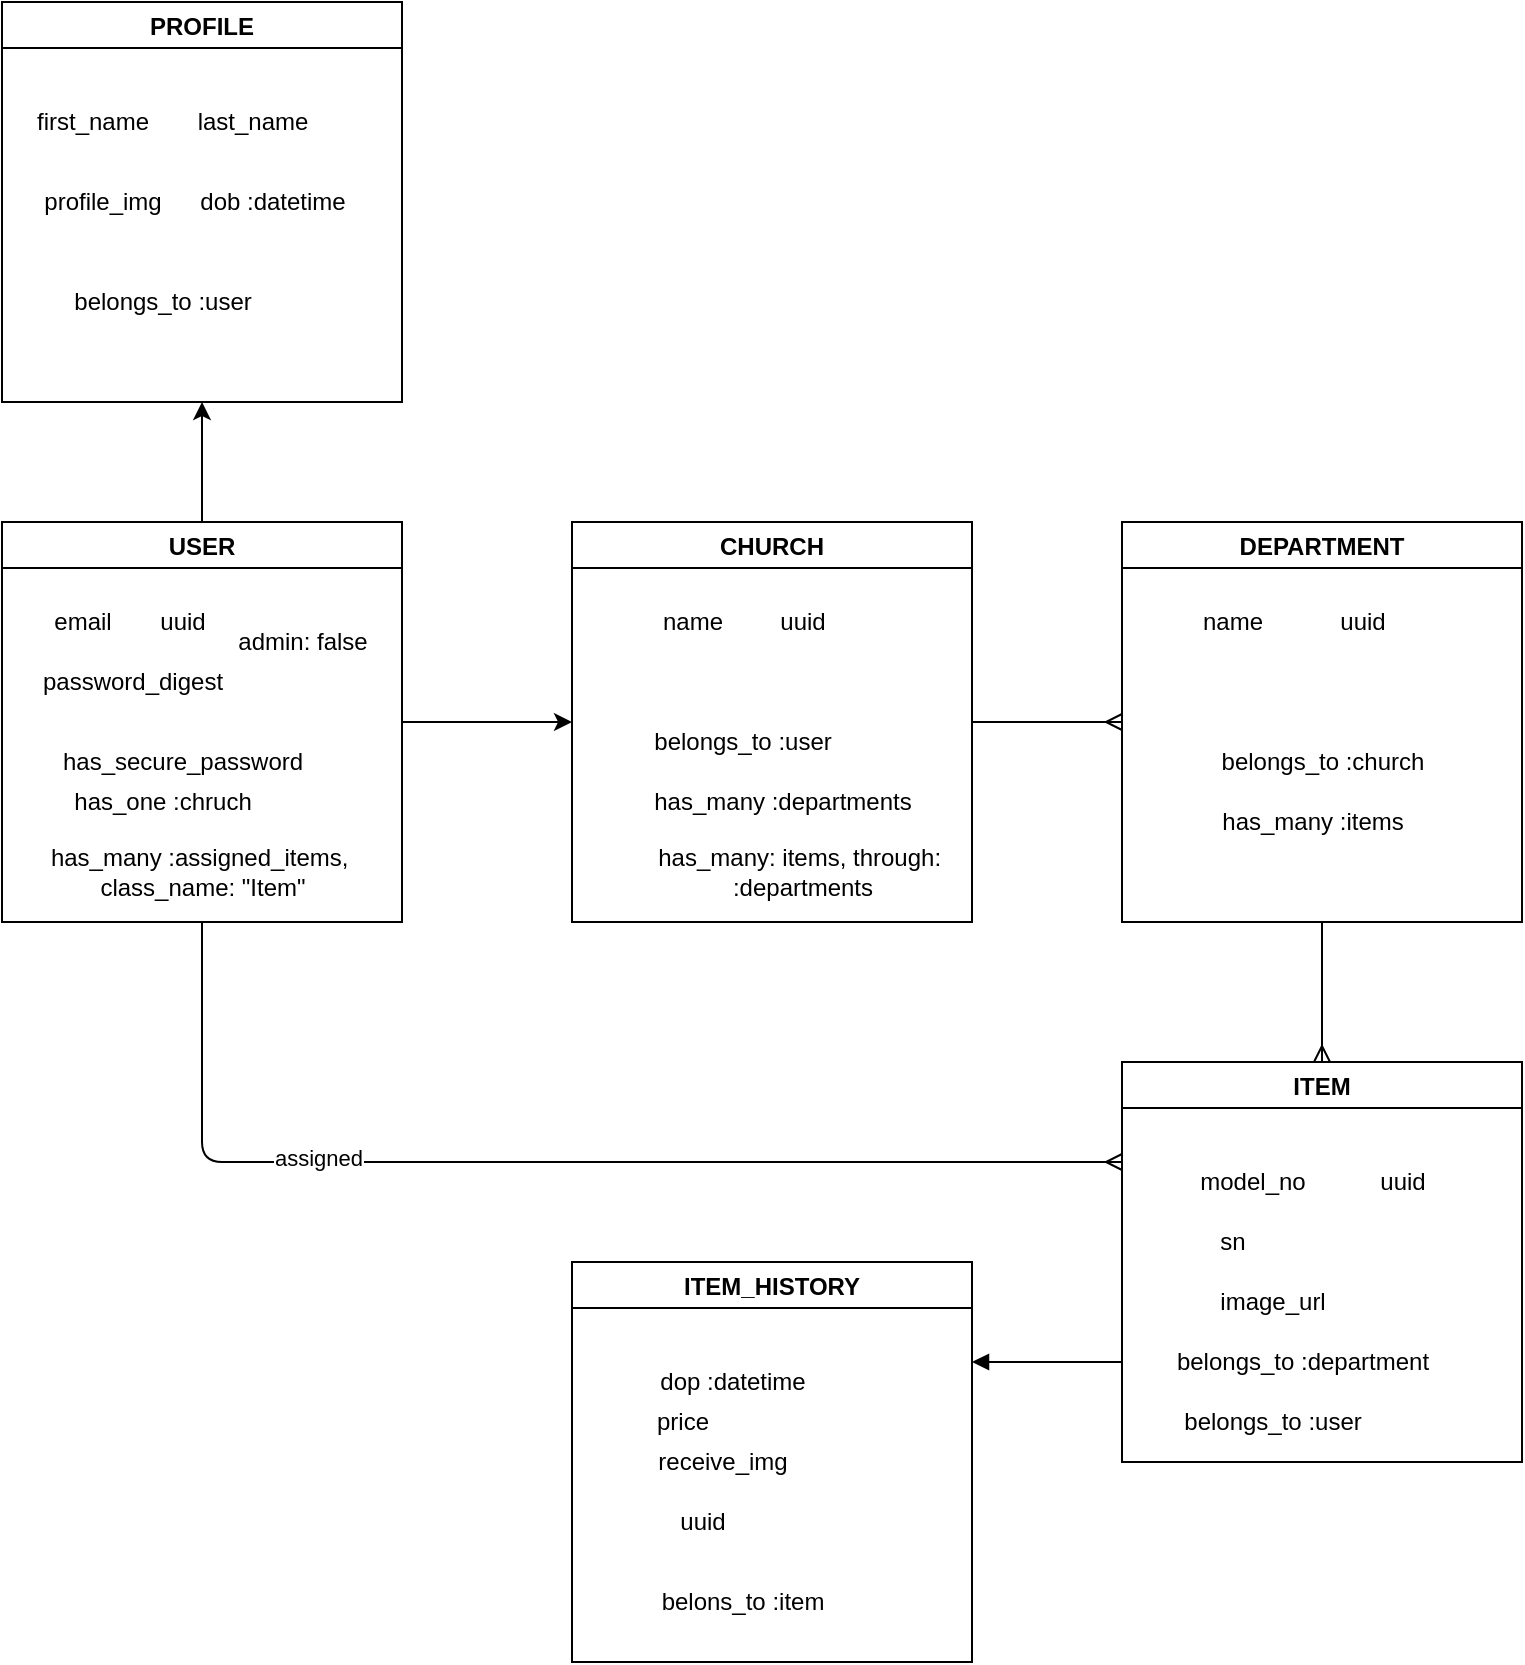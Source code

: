 <mxfile>
    <diagram id="hichByLxfxEbxuHL5GsQ" name="Page-1">
        <mxGraphModel dx="1080" dy="461" grid="1" gridSize="10" guides="1" tooltips="1" connect="1" arrows="1" fold="1" page="1" pageScale="1" pageWidth="850" pageHeight="1100" math="0" shadow="0">
            <root>
                <mxCell id="0"/>
                <mxCell id="1" parent="0"/>
                <mxCell id="15" style="edgeStyle=none;html=1;exitX=1;exitY=0.5;exitDx=0;exitDy=0;entryX=0;entryY=0.5;entryDx=0;entryDy=0;" parent="1" source="2" target="3" edge="1">
                    <mxGeometry relative="1" as="geometry"/>
                </mxCell>
                <mxCell id="18" style="edgeStyle=none;html=1;entryX=0;entryY=0.25;entryDx=0;entryDy=0;endArrow=ERmany;endFill=0;exitX=0.5;exitY=1;exitDx=0;exitDy=0;" parent="1" source="2" target="5" edge="1">
                    <mxGeometry relative="1" as="geometry">
                        <Array as="points">
                            <mxPoint x="140" y="640"/>
                        </Array>
                    </mxGeometry>
                </mxCell>
                <mxCell id="19" value="assigned" style="edgeLabel;html=1;align=center;verticalAlign=middle;resizable=0;points=[];" parent="18" vertex="1" connectable="0">
                    <mxGeometry x="-0.387" y="2" relative="1" as="geometry">
                        <mxPoint as="offset"/>
                    </mxGeometry>
                </mxCell>
                <mxCell id="52" style="edgeStyle=none;html=1;entryX=0.5;entryY=1;entryDx=0;entryDy=0;" parent="1" source="2" target="44" edge="1">
                    <mxGeometry relative="1" as="geometry"/>
                </mxCell>
                <mxCell id="2" value="USER" style="swimlane;" parent="1" vertex="1">
                    <mxGeometry x="40" y="320" width="200" height="200" as="geometry"/>
                </mxCell>
                <mxCell id="7" value="email" style="text;html=1;align=center;verticalAlign=middle;resizable=0;points=[];autosize=1;strokeColor=none;fillColor=none;" parent="2" vertex="1">
                    <mxGeometry x="20" y="40" width="40" height="20" as="geometry"/>
                </mxCell>
                <mxCell id="8" value="has_secure_password" style="text;html=1;align=center;verticalAlign=middle;resizable=0;points=[];autosize=1;strokeColor=none;fillColor=none;" parent="2" vertex="1">
                    <mxGeometry x="20" y="110" width="140" height="20" as="geometry"/>
                </mxCell>
                <mxCell id="9" value="admin: false" style="text;html=1;align=center;verticalAlign=middle;resizable=0;points=[];autosize=1;strokeColor=none;fillColor=none;" parent="2" vertex="1">
                    <mxGeometry x="110" y="50" width="80" height="20" as="geometry"/>
                </mxCell>
                <mxCell id="10" value="uuid" style="text;html=1;align=center;verticalAlign=middle;resizable=0;points=[];autosize=1;strokeColor=none;fillColor=none;" parent="2" vertex="1">
                    <mxGeometry x="70" y="40" width="40" height="20" as="geometry"/>
                </mxCell>
                <mxCell id="11" value="has_one :chruch" style="text;html=1;align=center;verticalAlign=middle;resizable=0;points=[];autosize=1;strokeColor=none;fillColor=none;" parent="2" vertex="1">
                    <mxGeometry x="30" y="130" width="100" height="20" as="geometry"/>
                </mxCell>
                <mxCell id="12" value="has_many :assigned_items,&amp;nbsp;&lt;br&gt;class_name: &quot;Item&quot;" style="text;html=1;align=center;verticalAlign=middle;resizable=0;points=[];autosize=1;strokeColor=none;fillColor=none;" parent="2" vertex="1">
                    <mxGeometry x="15" y="160" width="170" height="30" as="geometry"/>
                </mxCell>
                <mxCell id="43" value="password_digest" style="text;html=1;align=center;verticalAlign=middle;resizable=0;points=[];autosize=1;strokeColor=none;fillColor=none;" parent="2" vertex="1">
                    <mxGeometry x="10" y="70" width="110" height="20" as="geometry"/>
                </mxCell>
                <mxCell id="16" style="edgeStyle=none;html=1;exitX=1;exitY=0.5;exitDx=0;exitDy=0;entryX=0;entryY=0.5;entryDx=0;entryDy=0;endArrow=ERmany;endFill=0;" parent="1" source="3" target="4" edge="1">
                    <mxGeometry relative="1" as="geometry"/>
                </mxCell>
                <mxCell id="3" value="CHURCH" style="swimlane;" parent="1" vertex="1">
                    <mxGeometry x="325" y="320" width="200" height="200" as="geometry"/>
                </mxCell>
                <mxCell id="20" value="name" style="text;html=1;align=center;verticalAlign=middle;resizable=0;points=[];autosize=1;strokeColor=none;fillColor=none;" parent="3" vertex="1">
                    <mxGeometry x="35" y="40" width="50" height="20" as="geometry"/>
                </mxCell>
                <mxCell id="21" value="belongs_to :user" style="text;html=1;align=center;verticalAlign=middle;resizable=0;points=[];autosize=1;strokeColor=none;fillColor=none;" parent="3" vertex="1">
                    <mxGeometry x="35" y="100" width="100" height="20" as="geometry"/>
                </mxCell>
                <mxCell id="22" value="has_many :departments" style="text;html=1;align=center;verticalAlign=middle;resizable=0;points=[];autosize=1;strokeColor=none;fillColor=none;" parent="3" vertex="1">
                    <mxGeometry x="35" y="130" width="140" height="20" as="geometry"/>
                </mxCell>
                <mxCell id="23" value="has_many: items, through:&amp;nbsp;&lt;br&gt;:departments" style="text;html=1;align=center;verticalAlign=middle;resizable=0;points=[];autosize=1;strokeColor=none;fillColor=none;" parent="3" vertex="1">
                    <mxGeometry x="35" y="160" width="160" height="30" as="geometry"/>
                </mxCell>
                <mxCell id="17" style="edgeStyle=none;html=1;exitX=0.5;exitY=1;exitDx=0;exitDy=0;entryX=0.5;entryY=0;entryDx=0;entryDy=0;endArrow=ERmany;endFill=0;" parent="1" source="4" target="5" edge="1">
                    <mxGeometry relative="1" as="geometry"/>
                </mxCell>
                <mxCell id="4" value="DEPARTMENT" style="swimlane;" parent="1" vertex="1">
                    <mxGeometry x="600" y="320" width="200" height="200" as="geometry"/>
                </mxCell>
                <mxCell id="24" value="name" style="text;html=1;align=center;verticalAlign=middle;resizable=0;points=[];autosize=1;strokeColor=none;fillColor=none;" parent="4" vertex="1">
                    <mxGeometry x="30" y="40" width="50" height="20" as="geometry"/>
                </mxCell>
                <mxCell id="25" value="has_many :items" style="text;html=1;align=center;verticalAlign=middle;resizable=0;points=[];autosize=1;strokeColor=none;fillColor=none;" parent="4" vertex="1">
                    <mxGeometry x="40" y="140" width="110" height="20" as="geometry"/>
                </mxCell>
                <mxCell id="54" value="belongs_to :church" style="text;html=1;align=center;verticalAlign=middle;resizable=0;points=[];autosize=1;strokeColor=none;fillColor=none;" parent="4" vertex="1">
                    <mxGeometry x="40" y="110" width="120" height="20" as="geometry"/>
                </mxCell>
                <mxCell id="35" style="edgeStyle=none;html=1;exitX=0;exitY=0.75;exitDx=0;exitDy=0;entryX=1;entryY=0.25;entryDx=0;entryDy=0;endArrow=block;endFill=1;" parent="1" source="5" target="31" edge="1">
                    <mxGeometry relative="1" as="geometry"/>
                </mxCell>
                <mxCell id="5" value="ITEM" style="swimlane;" parent="1" vertex="1">
                    <mxGeometry x="600" y="590" width="200" height="200" as="geometry"/>
                </mxCell>
                <mxCell id="26" value="model_no" style="text;html=1;align=center;verticalAlign=middle;resizable=0;points=[];autosize=1;strokeColor=none;fillColor=none;" parent="5" vertex="1">
                    <mxGeometry x="30" y="50" width="70" height="20" as="geometry"/>
                </mxCell>
                <mxCell id="27" value="sn" style="text;html=1;align=center;verticalAlign=middle;resizable=0;points=[];autosize=1;strokeColor=none;fillColor=none;" parent="5" vertex="1">
                    <mxGeometry x="40" y="80" width="30" height="20" as="geometry"/>
                </mxCell>
                <mxCell id="32" value="image_url" style="text;html=1;align=center;verticalAlign=middle;resizable=0;points=[];autosize=1;strokeColor=none;fillColor=none;" parent="5" vertex="1">
                    <mxGeometry x="40" y="110" width="70" height="20" as="geometry"/>
                </mxCell>
                <mxCell id="33" value="belongs_to :department" style="text;html=1;align=center;verticalAlign=middle;resizable=0;points=[];autosize=1;strokeColor=none;fillColor=none;" parent="5" vertex="1">
                    <mxGeometry x="20" y="140" width="140" height="20" as="geometry"/>
                </mxCell>
                <mxCell id="34" value="belongs_to :user" style="text;html=1;align=center;verticalAlign=middle;resizable=0;points=[];autosize=1;strokeColor=none;fillColor=none;" parent="5" vertex="1">
                    <mxGeometry x="25" y="170" width="100" height="20" as="geometry"/>
                </mxCell>
                <mxCell id="42" value="uuid" style="text;html=1;align=center;verticalAlign=middle;resizable=0;points=[];autosize=1;strokeColor=none;fillColor=none;" parent="5" vertex="1">
                    <mxGeometry x="120" y="50" width="40" height="20" as="geometry"/>
                </mxCell>
                <mxCell id="31" value="ITEM_HISTORY" style="swimlane;" parent="1" vertex="1">
                    <mxGeometry x="325" y="690" width="200" height="200" as="geometry"/>
                </mxCell>
                <mxCell id="36" value="belons_to :item" style="text;html=1;align=center;verticalAlign=middle;resizable=0;points=[];autosize=1;strokeColor=none;fillColor=none;" parent="31" vertex="1">
                    <mxGeometry x="35" y="160" width="100" height="20" as="geometry"/>
                </mxCell>
                <mxCell id="37" value="dop :datetime" style="text;html=1;align=center;verticalAlign=middle;resizable=0;points=[];autosize=1;strokeColor=none;fillColor=none;" parent="31" vertex="1">
                    <mxGeometry x="35" y="50" width="90" height="20" as="geometry"/>
                </mxCell>
                <mxCell id="38" value="price" style="text;html=1;align=center;verticalAlign=middle;resizable=0;points=[];autosize=1;strokeColor=none;fillColor=none;" parent="31" vertex="1">
                    <mxGeometry x="35" y="70" width="40" height="20" as="geometry"/>
                </mxCell>
                <mxCell id="39" value="receive_img" style="text;html=1;align=center;verticalAlign=middle;resizable=0;points=[];autosize=1;strokeColor=none;fillColor=none;" parent="31" vertex="1">
                    <mxGeometry x="35" y="90" width="80" height="20" as="geometry"/>
                </mxCell>
                <mxCell id="55" value="uuid" style="text;html=1;align=center;verticalAlign=middle;resizable=0;points=[];autosize=1;strokeColor=none;fillColor=none;" vertex="1" parent="31">
                    <mxGeometry x="45" y="120" width="40" height="20" as="geometry"/>
                </mxCell>
                <mxCell id="40" value="uuid" style="text;html=1;align=center;verticalAlign=middle;resizable=0;points=[];autosize=1;strokeColor=none;fillColor=none;" parent="1" vertex="1">
                    <mxGeometry x="420" y="360" width="40" height="20" as="geometry"/>
                </mxCell>
                <mxCell id="41" value="uuid" style="text;html=1;align=center;verticalAlign=middle;resizable=0;points=[];autosize=1;strokeColor=none;fillColor=none;" parent="1" vertex="1">
                    <mxGeometry x="700" y="360" width="40" height="20" as="geometry"/>
                </mxCell>
                <mxCell id="44" value="PROFILE" style="swimlane;" parent="1" vertex="1">
                    <mxGeometry x="40" y="60" width="200" height="200" as="geometry"/>
                </mxCell>
                <mxCell id="45" value="first_name" style="text;html=1;align=center;verticalAlign=middle;resizable=0;points=[];autosize=1;strokeColor=none;fillColor=none;" parent="44" vertex="1">
                    <mxGeometry x="10" y="50" width="70" height="20" as="geometry"/>
                </mxCell>
                <mxCell id="46" value="dob :datetime" style="text;html=1;align=center;verticalAlign=middle;resizable=0;points=[];autosize=1;strokeColor=none;fillColor=none;" parent="44" vertex="1">
                    <mxGeometry x="90" y="90" width="90" height="20" as="geometry"/>
                </mxCell>
                <mxCell id="48" value="last_name" style="text;html=1;align=center;verticalAlign=middle;resizable=0;points=[];autosize=1;strokeColor=none;fillColor=none;" parent="44" vertex="1">
                    <mxGeometry x="90" y="50" width="70" height="20" as="geometry"/>
                </mxCell>
                <mxCell id="49" value="belongs_to :user" style="text;html=1;align=center;verticalAlign=middle;resizable=0;points=[];autosize=1;strokeColor=none;fillColor=none;" parent="44" vertex="1">
                    <mxGeometry x="30" y="140" width="100" height="20" as="geometry"/>
                </mxCell>
                <mxCell id="51" value="profile_img" style="text;html=1;align=center;verticalAlign=middle;resizable=0;points=[];autosize=1;strokeColor=none;fillColor=none;" parent="44" vertex="1">
                    <mxGeometry x="15" y="90" width="70" height="20" as="geometry"/>
                </mxCell>
            </root>
        </mxGraphModel>
    </diagram>
</mxfile>